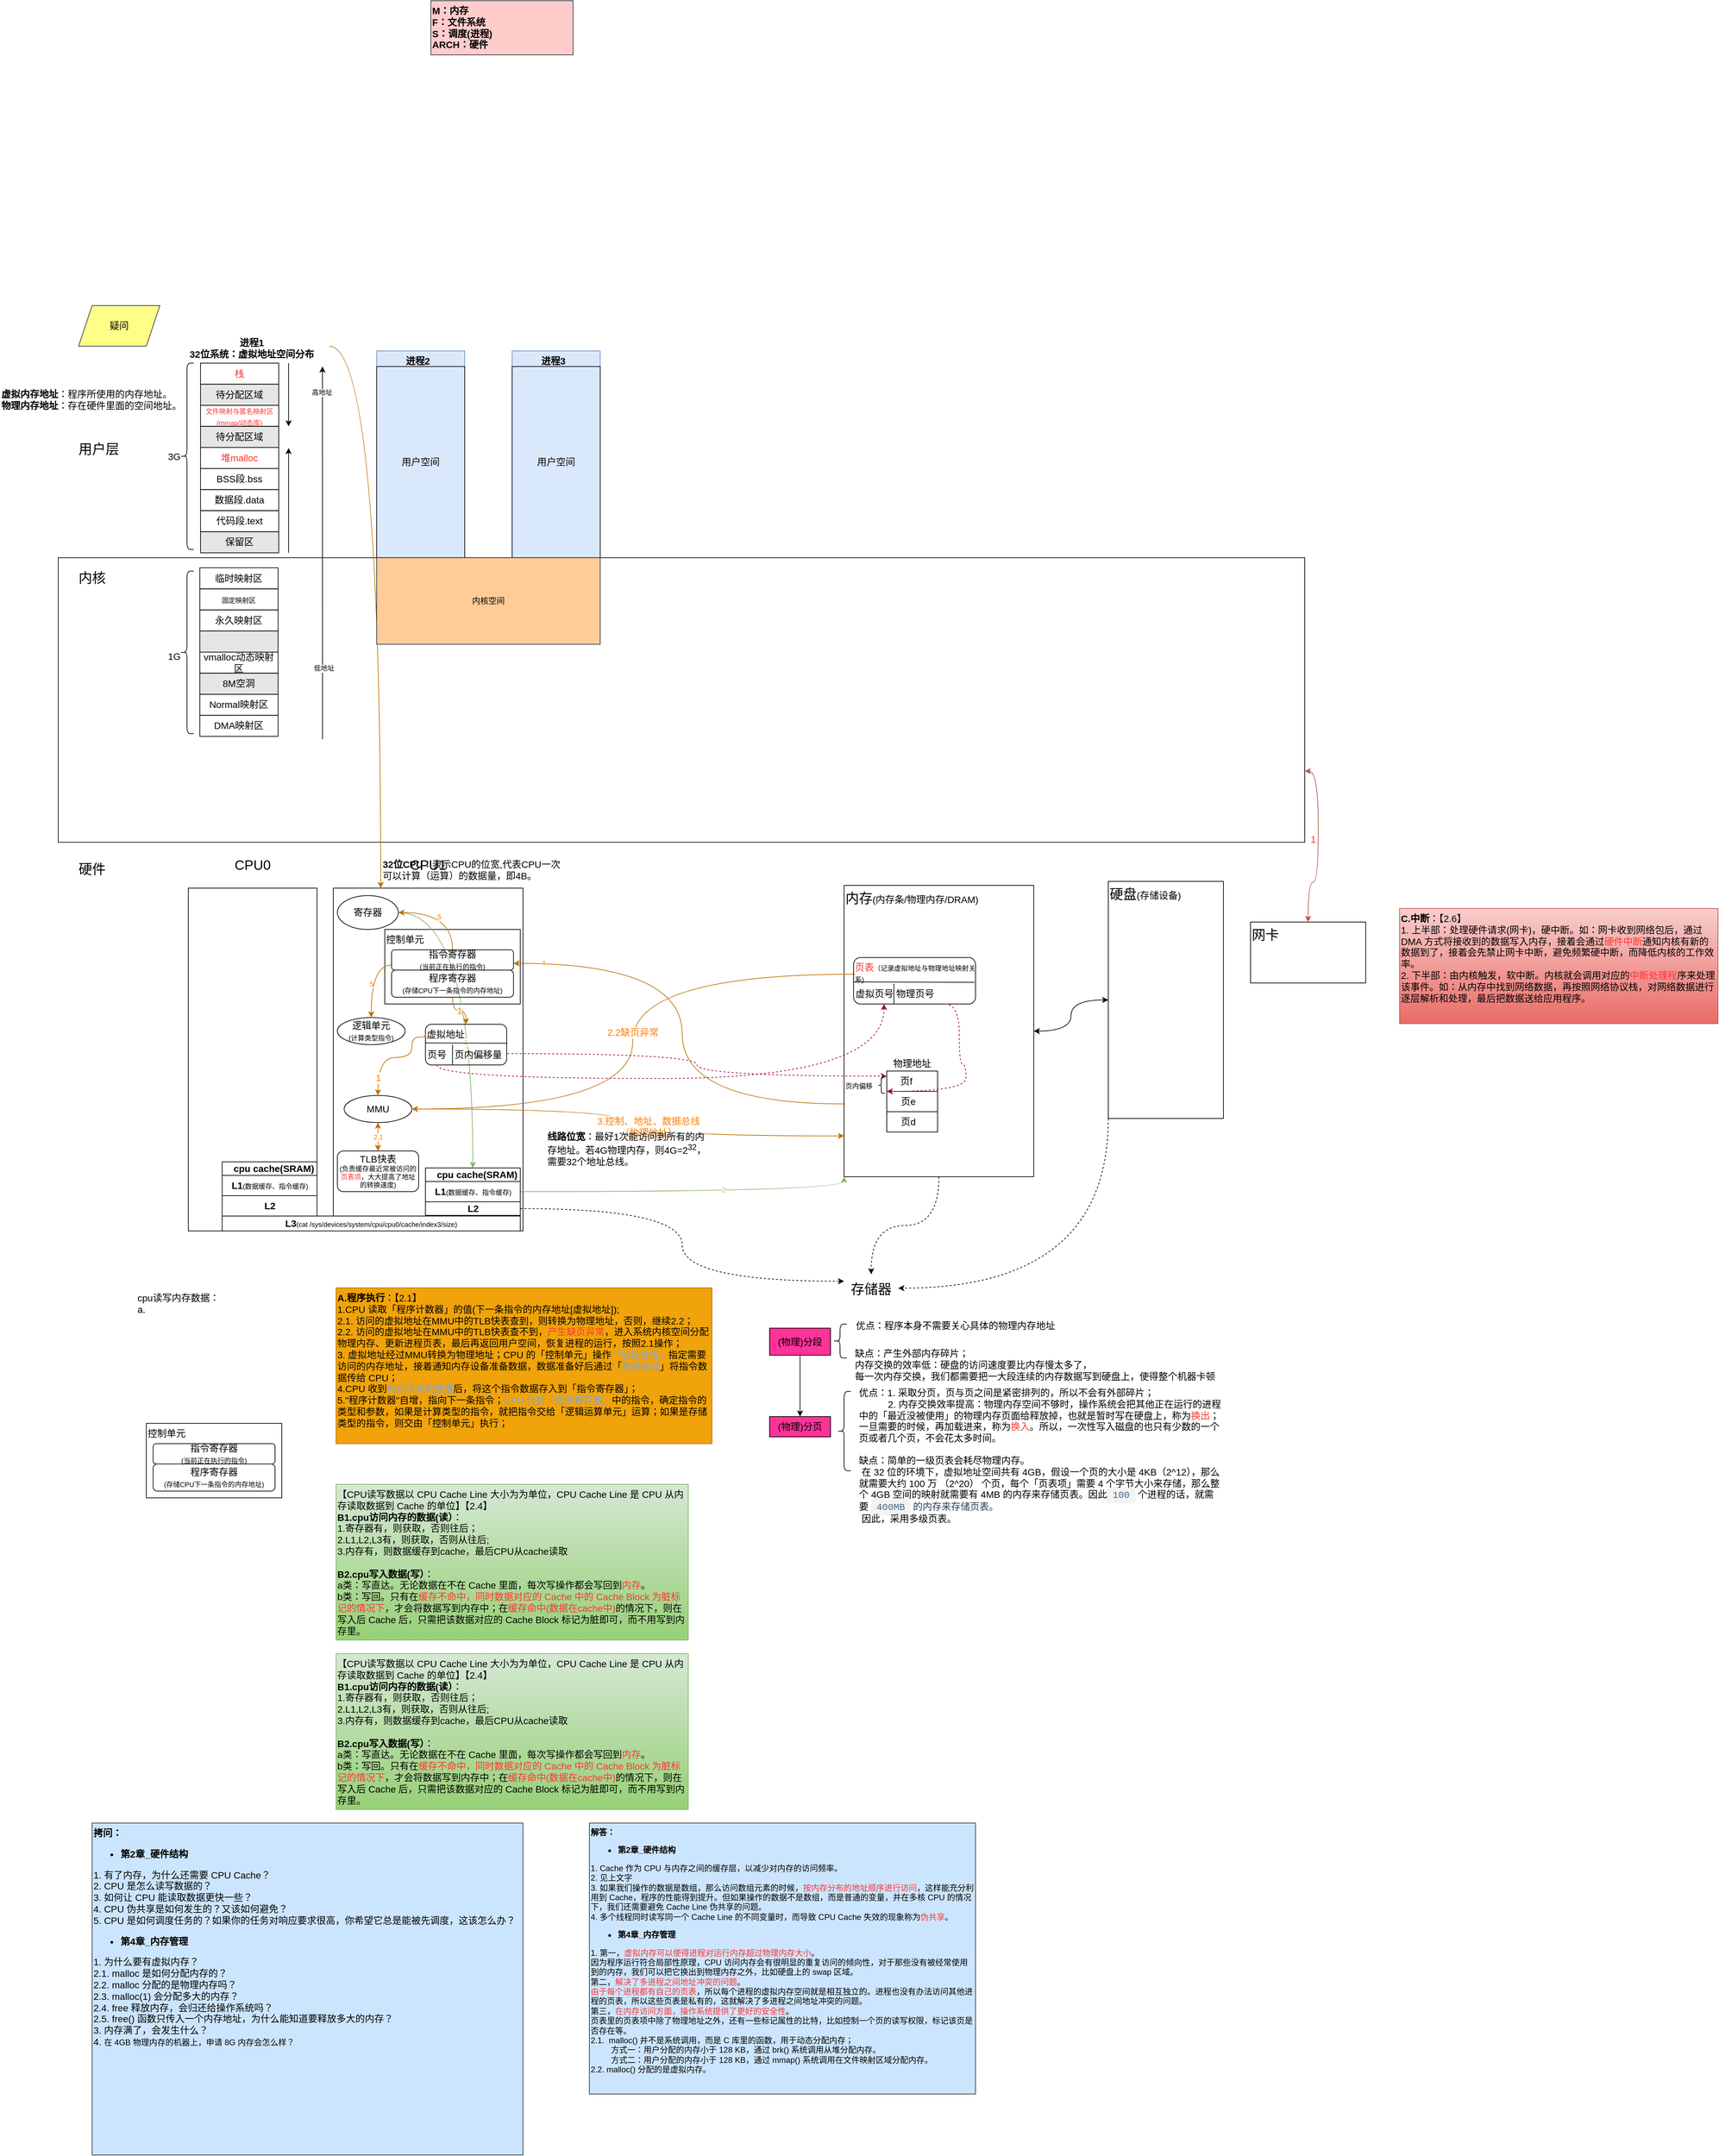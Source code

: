 <mxfile version="20.8.16" type="github" pages="2">
  <diagram name="第 1 页" id="mb5L1G1VlliarsaCnKUl">
    <mxGraphModel dx="2261" dy="1967" grid="1" gridSize="10" guides="1" tooltips="1" connect="1" arrows="1" fold="1" page="1" pageScale="1" pageWidth="827" pageHeight="1169" math="0" shadow="0">
      <root>
        <mxCell id="0" />
        <mxCell id="1" parent="0" />
        <mxCell id="umqZjqoOpSbpQqLyCYVw-2" value="" style="rounded=0;whiteSpace=wrap;html=1;" vertex="1" parent="1">
          <mxGeometry x="-10" y="522.22" width="1840" height="420" as="geometry" />
        </mxCell>
        <mxCell id="umqZjqoOpSbpQqLyCYVw-13" value="&lt;p style=&quot;&quot;&gt;&lt;span style=&quot;background-color: initial;&quot;&gt;CPU1&lt;/span&gt;&lt;/p&gt;" style="rounded=0;whiteSpace=wrap;html=1;fontSize=20;fillColor=none;align=center;horizontal=1;fontFamily=Helvetica;flipH=0;flipV=1;labelPosition=center;verticalLabelPosition=top;verticalAlign=bottom;" vertex="1" parent="1">
          <mxGeometry x="396" y="1010" width="280" height="506" as="geometry" />
        </mxCell>
        <mxCell id="umqZjqoOpSbpQqLyCYVw-123" value="控制单元" style="rounded=0;whiteSpace=wrap;html=1;fontFamily=Helvetica;fontSize=14;fontColor=#000000;fillColor=none;align=left;verticalAlign=top;" vertex="1" parent="1">
          <mxGeometry x="472" y="1071" width="200" height="110" as="geometry" />
        </mxCell>
        <mxCell id="umqZjqoOpSbpQqLyCYVw-5" value="&lt;font style=&quot;font-size: 20px;&quot;&gt;内核&lt;/font&gt;" style="rounded=0;whiteSpace=wrap;html=1;strokeColor=none;fillColor=none;" vertex="1" parent="1">
          <mxGeometry y="530" width="80" height="41" as="geometry" />
        </mxCell>
        <mxCell id="umqZjqoOpSbpQqLyCYVw-6" value="&lt;font style=&quot;font-size: 20px;&quot;&gt;硬件&lt;/font&gt;" style="rounded=0;whiteSpace=wrap;html=1;strokeColor=none;fillColor=none;" vertex="1" parent="1">
          <mxGeometry y="960" width="80" height="41" as="geometry" />
        </mxCell>
        <mxCell id="umqZjqoOpSbpQqLyCYVw-7" value="&lt;font style=&quot;font-size: 14px;&quot;&gt;cpu读写内存数据：&lt;br&gt;a.&lt;br&gt;&lt;/font&gt;" style="rounded=0;whiteSpace=wrap;html=1;strokeColor=none;fillColor=none;align=left;verticalAlign=top;" vertex="1" parent="1">
          <mxGeometry x="105.46" y="1600" width="210" height="90" as="geometry" />
        </mxCell>
        <mxCell id="umqZjqoOpSbpQqLyCYVw-8" value="&lt;p style=&quot;&quot;&gt;&lt;span style=&quot;background-color: initial;&quot;&gt;CPU0&lt;/span&gt;&lt;/p&gt;" style="rounded=0;whiteSpace=wrap;html=1;fontSize=20;fillColor=none;align=center;horizontal=1;fontFamily=Helvetica;flipH=0;flipV=1;labelPosition=center;verticalLabelPosition=top;verticalAlign=bottom;" vertex="1" parent="1">
          <mxGeometry x="182" y="1010" width="190" height="506" as="geometry" />
        </mxCell>
        <mxCell id="umqZjqoOpSbpQqLyCYVw-142" style="edgeStyle=orthogonalEdgeStyle;curved=1;rounded=0;orthogonalLoop=1;jettySize=auto;html=1;fontFamily=Helvetica;fontSize=10;fontColor=#7EA6E0;startArrow=none;startFill=0;endArrow=classic;endFill=1;fillColor=#d5e8d4;strokeColor=#82b366;gradientColor=#97d077;" edge="1" parent="1" source="umqZjqoOpSbpQqLyCYVw-14" target="umqZjqoOpSbpQqLyCYVw-23">
          <mxGeometry relative="1" as="geometry" />
        </mxCell>
        <mxCell id="umqZjqoOpSbpQqLyCYVw-144" value="1" style="edgeLabel;html=1;align=center;verticalAlign=middle;resizable=0;points=[];fontSize=10;fontFamily=Helvetica;fontColor=#97D077;" vertex="1" connectable="0" parent="umqZjqoOpSbpQqLyCYVw-142">
          <mxGeometry x="0.234" y="-11" relative="1" as="geometry">
            <mxPoint as="offset" />
          </mxGeometry>
        </mxCell>
        <mxCell id="umqZjqoOpSbpQqLyCYVw-14" value="寄存器" style="ellipse;whiteSpace=wrap;html=1;fontFamily=Helvetica;fontSize=14;fillColor=none;" vertex="1" parent="1">
          <mxGeometry x="402" y="1021" width="90" height="50" as="geometry" />
        </mxCell>
        <mxCell id="umqZjqoOpSbpQqLyCYVw-20" value="逻辑单元&lt;br&gt;&lt;font style=&quot;font-size: 10px;&quot;&gt;(计算类型指令)&lt;/font&gt;" style="ellipse;whiteSpace=wrap;html=1;fontFamily=Helvetica;fontSize=14;fillColor=none;" vertex="1" parent="1">
          <mxGeometry x="402" y="1201" width="100" height="40" as="geometry" />
        </mxCell>
        <mxCell id="umqZjqoOpSbpQqLyCYVw-39" style="edgeStyle=orthogonalEdgeStyle;curved=1;rounded=0;orthogonalLoop=1;jettySize=auto;html=1;exitX=0.5;exitY=1;exitDx=0;exitDy=0;dashed=1;fontFamily=Helvetica;fontSize=14;" edge="1" parent="1" source="umqZjqoOpSbpQqLyCYVw-21" target="umqZjqoOpSbpQqLyCYVw-33">
          <mxGeometry relative="1" as="geometry" />
        </mxCell>
        <mxCell id="umqZjqoOpSbpQqLyCYVw-129" style="edgeStyle=orthogonalEdgeStyle;curved=1;rounded=0;orthogonalLoop=1;jettySize=auto;html=1;exitX=0;exitY=0.75;exitDx=0;exitDy=0;entryX=0.95;entryY=0.455;entryDx=0;entryDy=0;entryPerimeter=0;fontFamily=Helvetica;fontSize=10;fontColor=#000000;startArrow=none;startFill=0;endArrow=classic;endFill=1;fillColor=#f0a30a;strokeColor=#BD7000;" edge="1" parent="1" source="umqZjqoOpSbpQqLyCYVw-21" target="umqZjqoOpSbpQqLyCYVw-123">
          <mxGeometry relative="1" as="geometry" />
        </mxCell>
        <mxCell id="umqZjqoOpSbpQqLyCYVw-130" value="4" style="edgeLabel;html=1;align=center;verticalAlign=middle;resizable=0;points=[];fontSize=10;fontFamily=Helvetica;fontColor=#FF8000;" vertex="1" connectable="0" parent="umqZjqoOpSbpQqLyCYVw-129">
          <mxGeometry x="0.179" y="12" relative="1" as="geometry">
            <mxPoint x="-193" y="-38" as="offset" />
          </mxGeometry>
        </mxCell>
        <mxCell id="I6BwEbaGJY3xJRhFpG0U-39" style="edgeStyle=orthogonalEdgeStyle;curved=1;rounded=0;orthogonalLoop=1;jettySize=auto;html=1;entryX=0;entryY=0.5;entryDx=0;entryDy=0;fontFamily=Helvetica;fontSize=14;fontColor=#FF8000;startArrow=classic;startFill=1;endArrow=classic;endFill=1;" edge="1" parent="1" source="umqZjqoOpSbpQqLyCYVw-21" target="umqZjqoOpSbpQqLyCYVw-22">
          <mxGeometry relative="1" as="geometry" />
        </mxCell>
        <mxCell id="umqZjqoOpSbpQqLyCYVw-21" value="&lt;font style=&quot;font-size: 20px;&quot;&gt;内存&lt;/font&gt;&lt;font style=&quot;font-size: 14px;&quot;&gt;(内存条/物理内存/DRAM)&lt;/font&gt;" style="rounded=0;whiteSpace=wrap;html=1;fontFamily=Helvetica;fontSize=14;fillColor=none;align=left;verticalAlign=top;" vertex="1" parent="1">
          <mxGeometry x="1150" y="1006" width="280" height="430" as="geometry" />
        </mxCell>
        <mxCell id="umqZjqoOpSbpQqLyCYVw-40" style="edgeStyle=orthogonalEdgeStyle;curved=1;rounded=0;orthogonalLoop=1;jettySize=auto;html=1;exitX=0;exitY=1;exitDx=0;exitDy=0;entryX=1;entryY=0.5;entryDx=0;entryDy=0;dashed=1;fontFamily=Helvetica;fontSize=14;" edge="1" parent="1" source="umqZjqoOpSbpQqLyCYVw-22" target="umqZjqoOpSbpQqLyCYVw-33">
          <mxGeometry relative="1" as="geometry" />
        </mxCell>
        <mxCell id="umqZjqoOpSbpQqLyCYVw-22" value="&lt;span style=&quot;font-size: 20px;&quot;&gt;硬盘&lt;/span&gt;&lt;font style=&quot;font-size: 14px;&quot;&gt;(存储设备)&lt;/font&gt;" style="rounded=0;whiteSpace=wrap;html=1;fontFamily=Helvetica;fontSize=14;fillColor=none;align=left;verticalAlign=top;" vertex="1" parent="1">
          <mxGeometry x="1540" y="1000" width="170" height="350" as="geometry" />
        </mxCell>
        <mxCell id="umqZjqoOpSbpQqLyCYVw-143" style="edgeStyle=orthogonalEdgeStyle;curved=1;rounded=0;orthogonalLoop=1;jettySize=auto;html=1;entryX=0;entryY=1;entryDx=0;entryDy=0;fontFamily=Helvetica;fontSize=10;fontColor=#7EA6E0;startArrow=none;startFill=0;endArrow=classic;endFill=1;fillColor=#d5e8d4;strokeColor=#82b366;gradientColor=#97d077;" edge="1" parent="1" source="umqZjqoOpSbpQqLyCYVw-23" target="umqZjqoOpSbpQqLyCYVw-21">
          <mxGeometry relative="1" as="geometry" />
        </mxCell>
        <mxCell id="umqZjqoOpSbpQqLyCYVw-145" value="2" style="edgeLabel;html=1;align=center;verticalAlign=middle;resizable=0;points=[];fontSize=10;fontFamily=Helvetica;fontColor=#97D077;" vertex="1" connectable="0" parent="umqZjqoOpSbpQqLyCYVw-143">
          <mxGeometry x="0.198" y="3" relative="1" as="geometry">
            <mxPoint as="offset" />
          </mxGeometry>
        </mxCell>
        <mxCell id="umqZjqoOpSbpQqLyCYVw-23" value="&amp;nbsp; &amp;nbsp;cpu cache(SRAM)" style="swimlane;childLayout=stackLayout;resizeParent=1;resizeParentMax=0;horizontal=1;startSize=20;horizontalStack=0;html=1;fontFamily=Helvetica;fontSize=14;fillColor=none;" vertex="1" parent="1">
          <mxGeometry x="532" y="1423" width="140" height="70" as="geometry">
            <mxRectangle x="420" y="1420" width="160" height="30" as="alternateBounds" />
          </mxGeometry>
        </mxCell>
        <mxCell id="umqZjqoOpSbpQqLyCYVw-24" value="L1&lt;span style=&quot;font-weight: normal;&quot;&gt;&lt;font style=&quot;font-size: 10px;&quot;&gt;(数据缓存、指令缓存)&lt;/font&gt;&lt;/span&gt;" style="swimlane;startSize=180;horizontal=1;html=1;fontFamily=Helvetica;fontSize=14;fillColor=none;" vertex="1" parent="umqZjqoOpSbpQqLyCYVw-23">
          <mxGeometry y="20" width="140" height="30" as="geometry" />
        </mxCell>
        <mxCell id="umqZjqoOpSbpQqLyCYVw-25" value="L2" style="swimlane;startSize=180;horizontal=1;html=1;fontFamily=Helvetica;fontSize=14;fillColor=none;" vertex="1" parent="umqZjqoOpSbpQqLyCYVw-23">
          <mxGeometry y="50" width="140" height="20" as="geometry" />
        </mxCell>
        <mxCell id="umqZjqoOpSbpQqLyCYVw-27" style="edgeStyle=orthogonalEdgeStyle;rounded=0;orthogonalLoop=1;jettySize=auto;html=1;exitX=0.5;exitY=1;exitDx=0;exitDy=0;fontFamily=Helvetica;fontSize=14;" edge="1" parent="umqZjqoOpSbpQqLyCYVw-23" source="umqZjqoOpSbpQqLyCYVw-25" target="umqZjqoOpSbpQqLyCYVw-25">
          <mxGeometry relative="1" as="geometry" />
        </mxCell>
        <mxCell id="umqZjqoOpSbpQqLyCYVw-70" style="edgeStyle=orthogonalEdgeStyle;curved=1;rounded=0;orthogonalLoop=1;jettySize=auto;html=1;exitX=0.5;exitY=1;exitDx=0;exitDy=0;entryX=0.5;entryY=0;entryDx=0;entryDy=0;dashed=1;fontFamily=Helvetica;fontSize=14;fontColor=#FF3333;strokeColor=none;endArrow=blockThin;endFill=1;" edge="1" parent="1" source="umqZjqoOpSbpQqLyCYVw-28">
          <mxGeometry relative="1" as="geometry">
            <mxPoint x="462" y="1386" as="targetPoint" />
          </mxGeometry>
        </mxCell>
        <mxCell id="I6BwEbaGJY3xJRhFpG0U-53" value="" style="edgeStyle=orthogonalEdgeStyle;curved=1;rounded=0;orthogonalLoop=1;jettySize=auto;html=1;strokeColor=#FF8000;fontFamily=Helvetica;fontSize=14;fontColor=#FF3333;startArrow=none;startFill=0;endArrow=classic;endFill=1;" edge="1" parent="1" source="umqZjqoOpSbpQqLyCYVw-28" target="I6BwEbaGJY3xJRhFpG0U-35">
          <mxGeometry relative="1" as="geometry" />
        </mxCell>
        <mxCell id="umqZjqoOpSbpQqLyCYVw-28" value="MMU" style="ellipse;whiteSpace=wrap;html=1;fontFamily=Helvetica;fontSize=14;fillColor=none;" vertex="1" parent="1">
          <mxGeometry x="412" y="1316" width="100" height="40" as="geometry" />
        </mxCell>
        <mxCell id="umqZjqoOpSbpQqLyCYVw-33" value="&lt;span style=&quot;font-size: 20px;&quot;&gt;存储器&lt;/span&gt;" style="rounded=0;whiteSpace=wrap;html=1;strokeColor=none;fillColor=none;" vertex="1" parent="1">
          <mxGeometry x="1150" y="1580" width="80" height="41" as="geometry" />
        </mxCell>
        <mxCell id="umqZjqoOpSbpQqLyCYVw-35" style="edgeStyle=orthogonalEdgeStyle;rounded=0;orthogonalLoop=1;jettySize=auto;html=1;entryX=0;entryY=0.25;entryDx=0;entryDy=0;fontFamily=Helvetica;fontSize=14;curved=1;dashed=1;" edge="1" parent="1" source="umqZjqoOpSbpQqLyCYVw-25" target="umqZjqoOpSbpQqLyCYVw-33">
          <mxGeometry relative="1" as="geometry" />
        </mxCell>
        <mxCell id="umqZjqoOpSbpQqLyCYVw-128" value="2.1" style="edgeStyle=orthogonalEdgeStyle;curved=1;rounded=0;orthogonalLoop=1;jettySize=auto;html=1;entryX=0.5;entryY=1;entryDx=0;entryDy=0;fontFamily=Helvetica;fontSize=10;fontColor=#FF8000;startArrow=classic;startFill=1;endArrow=classic;endFill=1;exitX=0.5;exitY=0;exitDx=0;exitDy=0;fillColor=#f0a30a;strokeColor=#BD7000;" edge="1" parent="1" source="I6BwEbaGJY3xJRhFpG0U-35" target="umqZjqoOpSbpQqLyCYVw-28">
          <mxGeometry relative="1" as="geometry">
            <mxPoint x="462" y="1386" as="sourcePoint" />
            <mxPoint as="offset" />
          </mxGeometry>
        </mxCell>
        <mxCell id="umqZjqoOpSbpQqLyCYVw-76" value="&lt;span style=&quot;font-size: 20px;&quot;&gt;用户层&lt;/span&gt;" style="rounded=0;whiteSpace=wrap;html=1;strokeColor=none;fillColor=none;" vertex="1" parent="1">
          <mxGeometry x="10" y="340" width="80" height="41" as="geometry" />
        </mxCell>
        <mxCell id="umqZjqoOpSbpQqLyCYVw-79" value="&lt;font style=&quot;font-size: 14px;&quot;&gt;&lt;b&gt;32位CPU&lt;/b&gt;：表示CPU的位宽,代表CPU一次可以计算（运算）的数据量，即4B。&lt;br&gt;&lt;br&gt;&lt;/font&gt;" style="rounded=0;whiteSpace=wrap;html=1;strokeColor=none;fillColor=none;align=left;verticalAlign=top;" vertex="1" parent="1">
          <mxGeometry x="467" y="960" width="270" height="50" as="geometry" />
        </mxCell>
        <mxCell id="umqZjqoOpSbpQqLyCYVw-115" value="&lt;font style=&quot;font-size: 14px;&quot;&gt;&lt;b&gt;A.程序执行&lt;/b&gt;：【2.1】&lt;br&gt;1.CPU 读取「程序计数器」的值(下一条指令的内存地址[虚拟地址]);&lt;br&gt;2.1. 访问的虚拟地址在MMU中的TLB快表查到，则转换为物理地址，否则，继续2.2；&lt;br&gt;2.2. 访问的虚拟地址在MMU中的TLB快表查不到，&lt;font color=&quot;#ff3333&quot;&gt;产生缺页异常&lt;/font&gt;，进入系统内核空间分配物理内存、更新进程页表，最后再返回用户空间，恢复进程的运行，按照2.1操作；&lt;br&gt;3. 虚拟地址经过MMU转换为物理地址；CPU 的「控制单元」操作&lt;font color=&quot;#7ea6e0&quot;&gt;「地址总线」&lt;/font&gt;指定需要访问的内存地址，接着通知内存设备准备数据，数据准备好后通过「&lt;font color=&quot;#7ea6e0&quot;&gt;数据总线&lt;/font&gt;」将指令数据传给 CPU；&lt;br&gt;4.CPU 收到&lt;font color=&quot;#7ea6e0&quot;&gt;内存传来的数据&lt;/font&gt;后，将这个指令数据存入到「指令寄存器」；&lt;br&gt;5.&quot;程序计数器&quot;自增，指向下一条指令；&lt;font color=&quot;#7ea6e0&quot;&gt;CPU 分析「指令寄存器」&lt;/font&gt;中的指令，确定指令的类型和参数，如果是计算类型的指令，就把指令交给「逻辑运算单元」运算；如果是存储类型的指令，则交由「控制单元」执行；&lt;br&gt;&lt;/font&gt;" style="rounded=0;whiteSpace=wrap;html=1;strokeColor=#BD7000;fillColor=#f0a30a;align=left;verticalAlign=top;fontColor=#000000;" vertex="1" parent="1">
          <mxGeometry x="400" y="1600" width="555" height="230" as="geometry" />
        </mxCell>
        <mxCell id="umqZjqoOpSbpQqLyCYVw-117" value="" style="group" vertex="1" connectable="0" parent="1">
          <mxGeometry x="130" y="1800" width="190" height="110" as="geometry" />
        </mxCell>
        <mxCell id="umqZjqoOpSbpQqLyCYVw-118" value="指令寄存器&lt;br&gt;&lt;font style=&quot;font-size: 10px;&quot;&gt;(当前正在执行的指令)&lt;/font&gt;" style="rounded=1;whiteSpace=wrap;html=1;fontFamily=Helvetica;fontSize=14;fontColor=#000000;fillColor=none;" vertex="1" parent="umqZjqoOpSbpQqLyCYVw-117">
          <mxGeometry y="30" width="180" height="30" as="geometry" />
        </mxCell>
        <mxCell id="umqZjqoOpSbpQqLyCYVw-119" value="程序寄存器&lt;br&gt;&lt;font style=&quot;font-size: 10px;&quot;&gt;(存储CPU下一条指令的内存地址)&lt;/font&gt;" style="rounded=1;whiteSpace=wrap;html=1;fontFamily=Helvetica;fontSize=14;fontColor=#000000;fillColor=none;" vertex="1" parent="umqZjqoOpSbpQqLyCYVw-117">
          <mxGeometry y="60" width="180" height="40" as="geometry" />
        </mxCell>
        <mxCell id="umqZjqoOpSbpQqLyCYVw-116" value="控制单元" style="rounded=0;whiteSpace=wrap;html=1;fontFamily=Helvetica;fontSize=14;fontColor=#000000;fillColor=none;align=left;verticalAlign=top;" vertex="1" parent="umqZjqoOpSbpQqLyCYVw-117">
          <mxGeometry x="-10" width="200" height="110" as="geometry" />
        </mxCell>
        <mxCell id="umqZjqoOpSbpQqLyCYVw-131" style="edgeStyle=orthogonalEdgeStyle;curved=1;rounded=0;orthogonalLoop=1;jettySize=auto;html=1;fontFamily=Helvetica;fontSize=10;fontColor=#000000;startArrow=none;startFill=0;endArrow=classic;endFill=1;exitX=0;exitY=0.75;exitDx=0;exitDy=0;fillColor=#f0a30a;strokeColor=#BD7000;" edge="1" parent="1" source="umqZjqoOpSbpQqLyCYVw-121" target="umqZjqoOpSbpQqLyCYVw-20">
          <mxGeometry relative="1" as="geometry">
            <Array as="points">
              <mxPoint x="452" y="1124" />
            </Array>
          </mxGeometry>
        </mxCell>
        <mxCell id="umqZjqoOpSbpQqLyCYVw-132" value="5" style="edgeLabel;html=1;align=center;verticalAlign=middle;resizable=0;points=[];fontSize=10;fontFamily=Helvetica;fontColor=#FF8000;" vertex="1" connectable="0" parent="umqZjqoOpSbpQqLyCYVw-131">
          <mxGeometry x="-0.004" y="7" relative="1" as="geometry">
            <mxPoint x="-7" y="4" as="offset" />
          </mxGeometry>
        </mxCell>
        <mxCell id="umqZjqoOpSbpQqLyCYVw-139" style="edgeStyle=orthogonalEdgeStyle;curved=1;rounded=0;orthogonalLoop=1;jettySize=auto;html=1;entryX=1;entryY=0.5;entryDx=0;entryDy=0;fontFamily=Helvetica;fontSize=10;fontColor=#000000;startArrow=none;startFill=0;endArrow=classic;endFill=1;fillColor=#f0a30a;strokeColor=#BD7000;" edge="1" parent="1" source="umqZjqoOpSbpQqLyCYVw-121" target="umqZjqoOpSbpQqLyCYVw-14">
          <mxGeometry relative="1" as="geometry" />
        </mxCell>
        <mxCell id="umqZjqoOpSbpQqLyCYVw-140" value="&lt;font color=&quot;#ff8000&quot;&gt;5&lt;/font&gt;" style="edgeLabel;html=1;align=center;verticalAlign=middle;resizable=0;points=[];fontSize=10;fontFamily=Helvetica;fontColor=#000000;" vertex="1" connectable="0" parent="umqZjqoOpSbpQqLyCYVw-139">
          <mxGeometry x="-0.352" y="17" relative="1" as="geometry">
            <mxPoint x="-3" y="-6" as="offset" />
          </mxGeometry>
        </mxCell>
        <mxCell id="umqZjqoOpSbpQqLyCYVw-121" value="指令寄存器&lt;br&gt;&lt;font style=&quot;font-size: 10px;&quot;&gt;(当前正在执行的指令)&lt;/font&gt;" style="rounded=1;whiteSpace=wrap;html=1;fontFamily=Helvetica;fontSize=14;fontColor=#000000;fillColor=none;" vertex="1" parent="1">
          <mxGeometry x="482" y="1101" width="180" height="30" as="geometry" />
        </mxCell>
        <mxCell id="I6BwEbaGJY3xJRhFpG0U-74" value="1" style="edgeStyle=orthogonalEdgeStyle;curved=1;rounded=0;orthogonalLoop=1;jettySize=auto;html=1;strokeColor=#BD7000;fontFamily=Helvetica;fontSize=14;fontColor=#FF8000;startArrow=none;startFill=0;endArrow=classic;endFill=1;fillColor=#f0a30a;" edge="1" parent="1" source="umqZjqoOpSbpQqLyCYVw-122" target="I6BwEbaGJY3xJRhFpG0U-66">
          <mxGeometry relative="1" as="geometry" />
        </mxCell>
        <mxCell id="umqZjqoOpSbpQqLyCYVw-122" value="程序寄存器&lt;br&gt;&lt;font style=&quot;font-size: 10px;&quot;&gt;(存储CPU下一条指令的内存地址)&lt;/font&gt;" style="rounded=1;whiteSpace=wrap;html=1;fontFamily=Helvetica;fontSize=14;fontColor=#000000;fillColor=none;" vertex="1" parent="1">
          <mxGeometry x="482" y="1131" width="180" height="40" as="geometry" />
        </mxCell>
        <mxCell id="umqZjqoOpSbpQqLyCYVw-133" value="&amp;nbsp; &amp;nbsp;cpu cache(SRAM)" style="swimlane;childLayout=stackLayout;resizeParent=1;resizeParentMax=0;horizontal=1;startSize=20;horizontalStack=0;html=1;fontFamily=Helvetica;fontSize=14;fillColor=none;" vertex="1" parent="1">
          <mxGeometry x="232" y="1414" width="140" height="80" as="geometry">
            <mxRectangle x="420" y="1420" width="160" height="30" as="alternateBounds" />
          </mxGeometry>
        </mxCell>
        <mxCell id="umqZjqoOpSbpQqLyCYVw-134" value="L1&lt;span style=&quot;font-weight: normal;&quot;&gt;&lt;font style=&quot;font-size: 10px;&quot;&gt;(数据缓存、指令缓存)&lt;/font&gt;&lt;/span&gt;" style="swimlane;startSize=180;horizontal=1;html=1;fontFamily=Helvetica;fontSize=14;fillColor=none;" vertex="1" parent="umqZjqoOpSbpQqLyCYVw-133">
          <mxGeometry y="20" width="140" height="30" as="geometry" />
        </mxCell>
        <mxCell id="umqZjqoOpSbpQqLyCYVw-135" value="L2" style="swimlane;startSize=180;horizontal=1;html=1;fontFamily=Helvetica;fontSize=14;fillColor=none;" vertex="1" parent="umqZjqoOpSbpQqLyCYVw-133">
          <mxGeometry y="50" width="140" height="30" as="geometry" />
        </mxCell>
        <mxCell id="umqZjqoOpSbpQqLyCYVw-136" style="edgeStyle=orthogonalEdgeStyle;rounded=0;orthogonalLoop=1;jettySize=auto;html=1;exitX=0.5;exitY=1;exitDx=0;exitDy=0;fontFamily=Helvetica;fontSize=14;" edge="1" parent="umqZjqoOpSbpQqLyCYVw-133" source="umqZjqoOpSbpQqLyCYVw-135" target="umqZjqoOpSbpQqLyCYVw-135">
          <mxGeometry relative="1" as="geometry" />
        </mxCell>
        <mxCell id="umqZjqoOpSbpQqLyCYVw-137" value="&lt;b&gt;&lt;font style=&quot;font-size: 14px;&quot;&gt;L3&lt;/font&gt;&lt;/b&gt;(cat /sys/devices/system/cpu/cpu0/cache/index3/size)" style="rounded=0;whiteSpace=wrap;html=1;fontFamily=Helvetica;fontSize=10;" vertex="1" parent="1">
          <mxGeometry x="232" y="1494" width="440" height="22" as="geometry" />
        </mxCell>
        <mxCell id="umqZjqoOpSbpQqLyCYVw-63" value="3.控制、地址、数据总线&lt;br&gt;&lt;font&gt;（物理地址）&lt;/font&gt;" style="edgeStyle=orthogonalEdgeStyle;curved=1;rounded=0;orthogonalLoop=1;jettySize=auto;html=1;entryX=0;entryY=0.86;entryDx=0;entryDy=0;entryPerimeter=0;fontFamily=Helvetica;fontSize=14;fontColor=#FF8000;exitX=1;exitY=0.5;exitDx=0;exitDy=0;startArrow=none;startFill=0;fillColor=#f0a30a;strokeColor=#BD7000;" edge="1" parent="1" source="umqZjqoOpSbpQqLyCYVw-28" target="umqZjqoOpSbpQqLyCYVw-21">
          <mxGeometry x="0.017" y="30" relative="1" as="geometry">
            <mxPoint as="offset" />
          </mxGeometry>
        </mxCell>
        <mxCell id="umqZjqoOpSbpQqLyCYVw-80" value="&lt;font style=&quot;font-size: 14px;&quot;&gt;&lt;b&gt;线路位宽&lt;/b&gt;：最好1次能访问到所有的内存地址。若4G物理内存，则4G=2&lt;sup&gt;32&lt;/sup&gt;，需要32个地址总线。&lt;br&gt;&lt;/font&gt;" style="rounded=0;whiteSpace=wrap;html=1;strokeColor=none;fillColor=none;align=left;verticalAlign=top;" vertex="1" parent="1">
          <mxGeometry x="710" y="1362" width="240" height="60" as="geometry" />
        </mxCell>
        <mxCell id="umqZjqoOpSbpQqLyCYVw-141" value="&lt;font style=&quot;font-size: 14px;&quot;&gt;【CPU读写数据以 CPU Cache Line 大小为为单位，CPU Cache Line 是 CPU 从内存读取数据到 Cache 的单位】【2.4】&lt;b&gt;&lt;br&gt;B1.cpu访问内存的数据(读）&lt;/b&gt;：&lt;br&gt;1.寄存器有，则获取，否则往后；&lt;br&gt;2.L1,L2,L3有，则获取，否则从往后;&lt;br&gt;3.内存有，则数据缓存到cache，最后CPU从cache读取&lt;br&gt;&lt;br&gt;&lt;b style=&quot;border-color: var(--border-color);&quot;&gt;B2.cpu写入数据(写）&lt;/b&gt;：&lt;br style=&quot;border-color: var(--border-color);&quot;&gt;a类：写直达。无论数据在不在 Cache 里面，每次写操作都会写回到&lt;font style=&quot;border-color: var(--border-color);&quot; color=&quot;#ff3333&quot;&gt;内存&lt;/font&gt;。&lt;br style=&quot;border-color: var(--border-color);&quot;&gt;b类：写回。只有在&lt;font style=&quot;border-color: var(--border-color);&quot; color=&quot;#ff3333&quot;&gt;缓存不命中，同时数据对应的 Cache 中的 Cache Block 为脏标记的情况下&lt;/font&gt;，才会将数据写到内存中；在&lt;font style=&quot;border-color: var(--border-color);&quot; color=&quot;#ff3333&quot;&gt;缓存命中(数据在cache中)&lt;/font&gt;的情况下，则在写入后 Cache 后，只需把该数据对应的 Cache Block 标记为脏即可，而不用写到内存里。&lt;br style=&quot;border-color: var(--border-color);&quot;&gt;&lt;/font&gt;" style="rounded=0;whiteSpace=wrap;html=1;strokeColor=#82b366;fillColor=#d5e8d4;align=left;verticalAlign=top;gradientColor=#97d077;" vertex="1" parent="1">
          <mxGeometry x="400" y="1890" width="520" height="230" as="geometry" />
        </mxCell>
        <mxCell id="umqZjqoOpSbpQqLyCYVw-147" value="&lt;font style=&quot;font-size: 14px;&quot;&gt;&lt;b&gt;拷问：&lt;br&gt;&lt;ul&gt;&lt;li&gt;&lt;font style=&quot;&quot;&gt;&lt;b&gt;第2章_硬件结构&lt;/b&gt;&lt;/font&gt;&lt;/li&gt;&lt;/ul&gt;&lt;/b&gt;&lt;div style=&quot;&quot;&gt;&lt;span style=&quot;font-size: 14px;&quot;&gt;1. 有了内存，为什么还需要 CPU Cache？&lt;/span&gt;&lt;/div&gt;&lt;div style=&quot;&quot;&gt;&lt;span style=&quot;font-size: 14px;&quot;&gt;2. CPU 是怎么读写数据的？&lt;/span&gt;&lt;/div&gt;&lt;div style=&quot;&quot;&gt;&lt;span style=&quot;font-size: 14px;&quot;&gt;3. 如何让 CPU 能读取数据更快一些？&lt;/span&gt;&lt;/div&gt;&lt;div style=&quot;&quot;&gt;&lt;span style=&quot;font-size: 14px;&quot;&gt;4. CPU 伪共享是如何发生的？又该如何避免？&lt;/span&gt;&lt;/div&gt;&lt;div style=&quot;&quot;&gt;&lt;span style=&quot;font-size: 14px;&quot;&gt;5. CPU 是如何调度任务的？如果你的任务对响应要求很高，你希望它总是能被先调度，这该怎么办？&lt;/span&gt;&lt;/div&gt;&lt;div style=&quot;&quot;&gt;&lt;ul&gt;&lt;li&gt;&lt;span style=&quot;font-size: 14px;&quot;&gt;&lt;b&gt;第4章_内存管理&lt;/b&gt;&lt;/span&gt;&lt;/li&gt;&lt;/ul&gt;&lt;/div&gt;&lt;div style=&quot;&quot;&gt;&lt;span style=&quot;font-size: 14px;&quot;&gt;1. 为什么要有虚拟内存？&lt;/span&gt;&lt;/div&gt;&lt;div style=&quot;&quot;&gt;&lt;div&gt;2.1. malloc 是如何分配内存的？&lt;/div&gt;&lt;div&gt;2.2. malloc 分配的是物理内存吗？&lt;/div&gt;&lt;div&gt;2.3. malloc(1) 会分配多大的内存？&lt;/div&gt;&lt;div&gt;2.4. free 释放内存，会归还给操作系统吗？&lt;/div&gt;&lt;div&gt;2.5. free() 函数只传入一个内存地址，为什么能知道要释放多大的内存？&lt;/div&gt;&lt;/div&gt;&lt;div style=&quot;&quot;&gt;&lt;span style=&quot;font-size: 14px;&quot;&gt;3. 内存满了，会发生什么？&lt;/span&gt;&lt;/div&gt;&lt;/font&gt;&lt;span style=&quot;font-size: 14px;&quot;&gt;4.&amp;nbsp;&lt;/span&gt;在 4GB 物理内存的机器上，申请 8G 内存会怎么样？" style="rounded=0;whiteSpace=wrap;html=1;strokeColor=#36393d;fillColor=#cce5ff;align=left;verticalAlign=top;" vertex="1" parent="1">
          <mxGeometry x="40" y="2390" width="636" height="490" as="geometry" />
        </mxCell>
        <mxCell id="umqZjqoOpSbpQqLyCYVw-149" value="&lt;font style=&quot;&quot;&gt;&lt;b&gt;解答：&lt;br&gt;&lt;ul&gt;&lt;li&gt;&lt;font style=&quot;&quot;&gt;&lt;b&gt;第2章_硬件结构&lt;/b&gt;&lt;/font&gt;&amp;nbsp;&lt;/li&gt;&lt;/ul&gt;&lt;/b&gt;&lt;/font&gt;1. Cache 作为 CPU 与内存之间的缓存层，以减少对内存的访问频率。&lt;br&gt;2. 见上文字&lt;br&gt;3.&amp;nbsp;如果我们操作的数据是数组，那么访问数组元素的时候，&lt;font color=&quot;#ff3333&quot;&gt;按内存分布的地址顺序进行访问&lt;/font&gt;，这样能充分利用到 Cache，程序的性能得到提升。但如果操作的数据不是数组，而是普通的变量，并在多核 CPU 的情况下，我们还需要避免 Cache Line 伪共享的问题。&lt;br&gt;4.&amp;nbsp;多个线程同时读写同一个 Cache Line 的不同变量时，而导致 CPU Cache 失效的现象称为&lt;font color=&quot;#ff3333&quot;&gt;伪共享&lt;/font&gt;。&lt;br&gt;&lt;ul style=&quot;border-color: var(--border-color);&quot;&gt;&lt;li style=&quot;border-color: var(--border-color);&quot;&gt;&lt;b style=&quot;border-color: var(--border-color);&quot;&gt;第4章_内存管理&lt;/b&gt;&lt;/li&gt;&lt;/ul&gt;&lt;p&gt;&lt;/p&gt;&lt;div&gt;1.&amp;nbsp;第一，&lt;font color=&quot;#ff3333&quot;&gt;虚拟内存可以使得进程对运行内存超过物理内存大小&lt;/font&gt;。&lt;/div&gt;&lt;span style=&quot;background-color: initial;&quot;&gt;因为程序运行符合局部性原理，CPU 访问内存会有很明显的重复访问的倾向性，对于那些没有被经常使用到的内存，我们可以把它换出到物理内存之外，比如硬盘上的 swap 区域。&lt;/span&gt;&lt;br&gt;&lt;span style=&quot;background-color: initial;&quot;&gt;第二，&lt;/span&gt;&lt;font style=&quot;background-color: initial;&quot; color=&quot;#ff3333&quot;&gt;解决了多进程之间地址冲突的问题&lt;/font&gt;&lt;span style=&quot;background-color: initial;&quot;&gt;。&lt;/span&gt;&lt;br&gt;&lt;span style=&quot;background-color: initial;&quot;&gt;&lt;font color=&quot;#ff3333&quot;&gt;由于每个进程都有自己的页表&lt;/font&gt;，所以每个进程的虚拟内存空间就是相互独立的。进程也没有办法访问其他进程的页表，所以这些页表是私有的，这就解决了多进程之间地址冲突的问题。&lt;/span&gt;&lt;br&gt;&lt;span style=&quot;background-color: initial;&quot;&gt;第三，&lt;/span&gt;&lt;font style=&quot;background-color: initial;&quot; color=&quot;#ff3333&quot;&gt;在内存访问方面，操作系统提供了更好的安全性&lt;/font&gt;&lt;span style=&quot;background-color: initial;&quot;&gt;。&lt;/span&gt;&lt;br&gt;&lt;div&gt;页表里的页表项中除了物理地址之外，还有一些标记属性的比特，比如控制一个页的读写权限，标记该页是否存在等。&lt;/div&gt;&lt;div&gt;2.1.&amp;nbsp;&amp;nbsp;malloc() 并不是系统调用，而是 C 库里的函数，用于动态分配内存；&amp;nbsp; &amp;nbsp;&amp;nbsp;&lt;/div&gt;&lt;div&gt;&lt;span style=&quot;background-color: initial;&quot;&gt;&amp;nbsp; &amp;nbsp; &amp;nbsp; &amp;nbsp; &amp;nbsp;方式一：&lt;/span&gt;&lt;span style=&quot;background-color: initial;&quot;&gt;用户分配的内存小于 128 KB，&lt;/span&gt;&lt;span style=&quot;background-color: initial;&quot;&gt;通过 brk() 系统调用从堆分配内存。&lt;/span&gt;&lt;/div&gt;&lt;span style=&quot;&quot;&gt;	&lt;/span&gt;&amp;nbsp; &amp;nbsp; &amp;nbsp; &amp;nbsp; &amp;nbsp;方式二：用户分配的内存小于 128 KB，通过 mmap() 系统调用在文件映射区域分配内存&lt;span style=&quot;background-color: initial;&quot;&gt;。&lt;/span&gt;&lt;br&gt;&lt;div&gt;&lt;/div&gt;&lt;div&gt;2.2. malloc() 分配的是虚拟内存。&lt;/div&gt;&lt;p&gt;&lt;/p&gt;" style="rounded=0;whiteSpace=wrap;html=1;strokeColor=#36393d;fillColor=#cce5ff;align=left;verticalAlign=top;" vertex="1" parent="1">
          <mxGeometry x="774" y="2390" width="570" height="400" as="geometry" />
        </mxCell>
        <mxCell id="umqZjqoOpSbpQqLyCYVw-150" value="&lt;font style=&quot;font-size: 14px;&quot;&gt;【CPU读写数据以 CPU Cache Line 大小为为单位，CPU Cache Line 是 CPU 从内存读取数据到 Cache 的单位】【2.4】&lt;b&gt;&lt;br&gt;B1.cpu访问内存的数据(读）&lt;/b&gt;：&lt;br&gt;1.寄存器有，则获取，否则往后；&lt;br&gt;2.L1,L2,L3有，则获取，否则从往后;&lt;br&gt;3.内存有，则数据缓存到cache，最后CPU从cache读取&lt;br&gt;&lt;br&gt;&lt;b style=&quot;border-color: var(--border-color);&quot;&gt;B2.cpu写入数据(写）&lt;/b&gt;：&lt;br style=&quot;border-color: var(--border-color);&quot;&gt;a类：写直达。无论数据在不在 Cache 里面，每次写操作都会写回到&lt;font style=&quot;border-color: var(--border-color);&quot; color=&quot;#ff3333&quot;&gt;内存&lt;/font&gt;。&lt;br style=&quot;border-color: var(--border-color);&quot;&gt;b类：写回。只有在&lt;font style=&quot;border-color: var(--border-color);&quot; color=&quot;#ff3333&quot;&gt;缓存不命中，同时数据对应的 Cache 中的 Cache Block 为脏标记的情况下&lt;/font&gt;，才会将数据写到内存中；在&lt;font style=&quot;border-color: var(--border-color);&quot; color=&quot;#ff3333&quot;&gt;缓存命中(数据在cache中)&lt;/font&gt;的情况下，则在写入后 Cache 后，只需把该数据对应的 Cache Block 标记为脏即可，而不用写到内存里。&lt;br style=&quot;border-color: var(--border-color);&quot;&gt;&lt;/font&gt;" style="rounded=0;whiteSpace=wrap;html=1;strokeColor=#82b366;fillColor=#d5e8d4;align=left;verticalAlign=top;gradientColor=#97d077;" vertex="1" parent="1">
          <mxGeometry x="400" y="2140" width="520" height="230" as="geometry" />
        </mxCell>
        <mxCell id="umqZjqoOpSbpQqLyCYVw-153" style="rounded=0;orthogonalLoop=1;jettySize=auto;html=1;entryX=1;entryY=0.75;entryDx=0;entryDy=0;fontFamily=Helvetica;fontSize=14;fontColor=#FF3333;startArrow=classic;startFill=1;endArrow=classic;endFill=1;edgeStyle=orthogonalEdgeStyle;curved=1;fillColor=#f8cecc;gradientColor=#ea6b66;strokeColor=#b85450;" edge="1" parent="1" source="umqZjqoOpSbpQqLyCYVw-151" target="umqZjqoOpSbpQqLyCYVw-2">
          <mxGeometry relative="1" as="geometry" />
        </mxCell>
        <mxCell id="umqZjqoOpSbpQqLyCYVw-154" value="1" style="edgeLabel;html=1;align=center;verticalAlign=middle;resizable=0;points=[];fontSize=14;fontFamily=Helvetica;fontColor=#FF3333;" vertex="1" connectable="0" parent="umqZjqoOpSbpQqLyCYVw-153">
          <mxGeometry x="0.061" y="8" relative="1" as="geometry">
            <mxPoint as="offset" />
          </mxGeometry>
        </mxCell>
        <mxCell id="umqZjqoOpSbpQqLyCYVw-151" value="&lt;font style=&quot;font-size: 20px;&quot;&gt;网卡&lt;/font&gt;" style="rounded=0;whiteSpace=wrap;html=1;fontFamily=Helvetica;fontSize=14;fillColor=none;align=left;verticalAlign=top;" vertex="1" parent="1">
          <mxGeometry x="1750" y="1060" width="170" height="90" as="geometry" />
        </mxCell>
        <mxCell id="umqZjqoOpSbpQqLyCYVw-155" value="&lt;font style=&quot;font-size: 14px;&quot;&gt;&lt;b&gt;C.中断&lt;/b&gt;：【2.6】&lt;br&gt;1. 上半部：处理硬件请求(网卡)，硬中断。如：网卡收到网络包后，通过 DMA 方式将接收到的数据写入内存，接着会通过&lt;font color=&quot;#ff3333&quot;&gt;硬件中断&lt;/font&gt;通知内核有新的数据到了，接着会先禁止网卡中断，避免频繁硬中断，而降低内核的工作效率。&lt;br&gt;2. 下半部：由内核触发，软中断。内核就会调用对应的&lt;font color=&quot;#ff3333&quot;&gt;中断处理程&lt;/font&gt;序来处理该事件。如：从内存中找到网络数据，再按照网络协议栈，对网络数据进行逐层解析和处理，最后把数据送给应用程序。&lt;br&gt;&lt;/font&gt;" style="rounded=0;whiteSpace=wrap;html=1;strokeColor=#b85450;fillColor=#f8cecc;align=left;verticalAlign=top;gradientColor=#ea6b66;" vertex="1" parent="1">
          <mxGeometry x="1970" y="1040" width="470" height="170" as="geometry" />
        </mxCell>
        <mxCell id="I6BwEbaGJY3xJRhFpG0U-2" value="&lt;font style=&quot;font-size: 14px;&quot;&gt;M：内存&lt;br&gt;F：文件系统&lt;br&gt;S：调度(进程)&lt;br&gt;ARCH：硬件&lt;br&gt;&lt;/font&gt;" style="rounded=0;whiteSpace=wrap;html=1;strokeColor=#36393d;fillColor=#ffcccc;align=left;verticalAlign=top;fontStyle=1" vertex="1" parent="1">
          <mxGeometry x="540" y="-300" width="210" height="80" as="geometry" />
        </mxCell>
        <mxCell id="I6BwEbaGJY3xJRhFpG0U-14" value="疑问" style="shape=parallelogram;perimeter=parallelogramPerimeter;whiteSpace=wrap;html=1;fixedSize=1;strokeColor=#36393d;fontFamily=Helvetica;fontSize=14;fillColor=#ffff88;" vertex="1" parent="1">
          <mxGeometry x="20" y="150" width="120" height="60" as="geometry" />
        </mxCell>
        <mxCell id="I6BwEbaGJY3xJRhFpG0U-19" value="&lt;font color=&quot;#000000&quot;&gt;DMA映射区&lt;/font&gt;" style="rounded=0;whiteSpace=wrap;html=1;strokeColor=#000000;fontFamily=Helvetica;fontSize=14;fontColor=#FF3333;fillColor=none;" vertex="1" parent="1">
          <mxGeometry x="199" y="754.889" width="115.464" height="31.111" as="geometry" />
        </mxCell>
        <mxCell id="I6BwEbaGJY3xJRhFpG0U-20" value="&lt;font color=&quot;#000000&quot;&gt;Normal映射区&lt;/font&gt;" style="rounded=0;whiteSpace=wrap;html=1;strokeColor=#000000;fontFamily=Helvetica;fontSize=14;fontColor=#FF3333;fillColor=none;" vertex="1" parent="1">
          <mxGeometry x="199" y="723.778" width="115.464" height="31.111" as="geometry" />
        </mxCell>
        <mxCell id="I6BwEbaGJY3xJRhFpG0U-21" value="&lt;font color=&quot;#000000&quot;&gt;8M空洞&lt;/font&gt;" style="rounded=0;whiteSpace=wrap;html=1;strokeColor=#000000;fontFamily=Helvetica;fontSize=14;fontColor=#FF3333;fillColor=#E6E6E6;" vertex="1" parent="1">
          <mxGeometry x="199" y="692.667" width="115.464" height="31.111" as="geometry" />
        </mxCell>
        <mxCell id="I6BwEbaGJY3xJRhFpG0U-22" value="&lt;font color=&quot;#000000&quot;&gt;vmalloc动态映射区&lt;/font&gt;" style="rounded=0;whiteSpace=wrap;html=1;strokeColor=#000000;fontFamily=Helvetica;fontSize=14;fontColor=#FF3333;fillColor=none;" vertex="1" parent="1">
          <mxGeometry x="199" y="661.556" width="115.464" height="31.111" as="geometry" />
        </mxCell>
        <mxCell id="I6BwEbaGJY3xJRhFpG0U-23" value="" style="rounded=0;whiteSpace=wrap;html=1;strokeColor=#000000;fontFamily=Helvetica;fontSize=14;fontColor=#FF3333;fillColor=#E6E6E6;" vertex="1" parent="1">
          <mxGeometry x="199" y="630.444" width="115.464" height="31.111" as="geometry" />
        </mxCell>
        <mxCell id="I6BwEbaGJY3xJRhFpG0U-24" value="&lt;font color=&quot;#000000&quot;&gt;永久映射区&lt;/font&gt;" style="rounded=0;whiteSpace=wrap;html=1;strokeColor=#000000;fontFamily=Helvetica;fontSize=14;fontColor=#FF3333;fillColor=none;" vertex="1" parent="1">
          <mxGeometry x="199" y="599.333" width="115.464" height="31.111" as="geometry" />
        </mxCell>
        <mxCell id="I6BwEbaGJY3xJRhFpG0U-25" value="&lt;font color=&quot;#000000&quot; style=&quot;font-size: 10px;&quot;&gt;固定映射区&lt;/font&gt;" style="rounded=0;whiteSpace=wrap;html=1;strokeColor=#000000;fontFamily=Helvetica;fontSize=14;fontColor=#FF3333;fillColor=none;" vertex="1" parent="1">
          <mxGeometry x="199" y="568.222" width="115.464" height="31.111" as="geometry" />
        </mxCell>
        <mxCell id="I6BwEbaGJY3xJRhFpG0U-26" value="&lt;font color=&quot;#000000&quot;&gt;临时映射区&lt;/font&gt;" style="rounded=0;whiteSpace=wrap;html=1;strokeColor=#000000;fontFamily=Helvetica;fontSize=14;fontColor=#FF3333;fillColor=none;" vertex="1" parent="1">
          <mxGeometry x="199" y="537.111" width="115.464" height="31.111" as="geometry" />
        </mxCell>
        <mxCell id="I6BwEbaGJY3xJRhFpG0U-30" value="&lt;div style=&quot;text-align: center;&quot;&gt;&lt;b style=&quot;font-size: 14px; background-color: initial;&quot;&gt;进程1&lt;/b&gt;&lt;/div&gt;&lt;font style=&quot;font-size: 14px;&quot;&gt;&lt;b&gt;32位系统：虚拟地址空间分布&lt;/b&gt;&lt;br&gt;&lt;/font&gt;" style="rounded=0;whiteSpace=wrap;html=1;strokeColor=none;fillColor=none;align=left;verticalAlign=top;" vertex="1" parent="1">
          <mxGeometry x="182" y="190" width="208" height="40" as="geometry" />
        </mxCell>
        <mxCell id="I6BwEbaGJY3xJRhFpG0U-41" style="edgeStyle=orthogonalEdgeStyle;curved=1;rounded=0;orthogonalLoop=1;jettySize=auto;html=1;entryX=0.25;entryY=0;entryDx=0;entryDy=0;fontFamily=Helvetica;fontSize=14;fontColor=#FF8000;startArrow=none;startFill=0;endArrow=classic;endFill=1;exitX=1;exitY=0.5;exitDx=0;exitDy=0;fillColor=#f0a30a;strokeColor=#BD7000;" edge="1" parent="1" source="I6BwEbaGJY3xJRhFpG0U-30" target="umqZjqoOpSbpQqLyCYVw-13">
          <mxGeometry relative="1" as="geometry" />
        </mxCell>
        <mxCell id="I6BwEbaGJY3xJRhFpG0U-4" value="&lt;font color=&quot;#000000&quot;&gt;保留区&lt;/font&gt;" style="rounded=0;whiteSpace=wrap;html=1;strokeColor=#000000;fontFamily=Helvetica;fontSize=14;fontColor=#FF3333;fillColor=#E6E6E6;" vertex="1" parent="1">
          <mxGeometry x="200" y="483.889" width="115.464" height="31.111" as="geometry" />
        </mxCell>
        <mxCell id="I6BwEbaGJY3xJRhFpG0U-5" value="&lt;font color=&quot;#000000&quot;&gt;代码段.text&lt;/font&gt;" style="rounded=0;whiteSpace=wrap;html=1;strokeColor=#000000;fontFamily=Helvetica;fontSize=14;fontColor=#FF3333;fillColor=none;" vertex="1" parent="1">
          <mxGeometry x="200" y="452.778" width="115.464" height="31.111" as="geometry" />
        </mxCell>
        <mxCell id="I6BwEbaGJY3xJRhFpG0U-6" value="&lt;font color=&quot;#000000&quot;&gt;数据段.data&lt;/font&gt;" style="rounded=0;whiteSpace=wrap;html=1;strokeColor=#000000;fontFamily=Helvetica;fontSize=14;fontColor=#FF3333;fillColor=none;" vertex="1" parent="1">
          <mxGeometry x="200" y="421.667" width="115.464" height="31.111" as="geometry" />
        </mxCell>
        <mxCell id="I6BwEbaGJY3xJRhFpG0U-8" value="&lt;font color=&quot;#000000&quot;&gt;BSS段.bss&lt;/font&gt;" style="rounded=0;whiteSpace=wrap;html=1;strokeColor=#000000;fontFamily=Helvetica;fontSize=14;fontColor=#FF3333;fillColor=none;" vertex="1" parent="1">
          <mxGeometry x="200" y="390.556" width="115.464" height="31.111" as="geometry" />
        </mxCell>
        <mxCell id="I6BwEbaGJY3xJRhFpG0U-9" value="堆malloc" style="rounded=0;whiteSpace=wrap;html=1;strokeColor=#000000;fontFamily=Helvetica;fontSize=14;fontColor=#FF3333;fillColor=none;" vertex="1" parent="1">
          <mxGeometry x="200" y="359.444" width="115.464" height="31.111" as="geometry" />
        </mxCell>
        <mxCell id="I6BwEbaGJY3xJRhFpG0U-10" value="&lt;font color=&quot;#000000&quot;&gt;待分配区域&lt;/font&gt;" style="rounded=0;whiteSpace=wrap;html=1;strokeColor=#000000;fontFamily=Helvetica;fontSize=14;fontColor=#FF3333;fillColor=#E6E6E6;" vertex="1" parent="1">
          <mxGeometry x="200" y="328.333" width="115.464" height="31.111" as="geometry" />
        </mxCell>
        <mxCell id="I6BwEbaGJY3xJRhFpG0U-11" value="&lt;font style=&quot;font-size: 10px;&quot;&gt;文件映射与匿名映射区(mmap/动态库)&lt;/font&gt;" style="rounded=0;whiteSpace=wrap;html=1;strokeColor=#000000;fontFamily=Helvetica;fontSize=14;fontColor=#FF3333;fillColor=none;" vertex="1" parent="1">
          <mxGeometry x="200" y="297.222" width="115.464" height="31.111" as="geometry" />
        </mxCell>
        <mxCell id="I6BwEbaGJY3xJRhFpG0U-12" value="&lt;font color=&quot;#000000&quot;&gt;待分配区域&lt;/font&gt;" style="rounded=0;whiteSpace=wrap;html=1;strokeColor=#000000;fontFamily=Helvetica;fontSize=14;fontColor=#FF3333;fillColor=#E6E6E6;" vertex="1" parent="1">
          <mxGeometry x="200" y="266.111" width="115.464" height="31.111" as="geometry" />
        </mxCell>
        <mxCell id="I6BwEbaGJY3xJRhFpG0U-13" value="栈" style="rounded=0;whiteSpace=wrap;html=1;strokeColor=#000000;fontFamily=Helvetica;fontSize=14;fontColor=#FF3333;fillColor=none;" vertex="1" parent="1">
          <mxGeometry x="200" y="235" width="115.464" height="31.111" as="geometry" />
        </mxCell>
        <mxCell id="I6BwEbaGJY3xJRhFpG0U-15" value="" style="endArrow=classic;html=1;rounded=0;fontFamily=Helvetica;fontSize=10;fontColor=#FF3333;curved=1;" edge="1" parent="1">
          <mxGeometry width="50" height="50" relative="1" as="geometry">
            <mxPoint x="330.002" y="235" as="sourcePoint" />
            <mxPoint x="330.002" y="328.333" as="targetPoint" />
          </mxGeometry>
        </mxCell>
        <mxCell id="I6BwEbaGJY3xJRhFpG0U-16" value="" style="endArrow=classic;html=1;rounded=0;fontFamily=Helvetica;fontSize=10;fontColor=#FF3333;curved=1;" edge="1" parent="1">
          <mxGeometry width="50" height="50" relative="1" as="geometry">
            <mxPoint x="330" y="515" as="sourcePoint" />
            <mxPoint x="330" y="360.296" as="targetPoint" />
          </mxGeometry>
        </mxCell>
        <mxCell id="I6BwEbaGJY3xJRhFpG0U-31" value="" style="endArrow=classic;html=1;rounded=0;fontFamily=Helvetica;fontSize=10;fontColor=#FF3333;curved=1;exitX=0.212;exitY=0.638;exitDx=0;exitDy=0;exitPerimeter=0;" edge="1" parent="1" source="umqZjqoOpSbpQqLyCYVw-2">
          <mxGeometry width="50" height="50" relative="1" as="geometry">
            <mxPoint x="380" y="394.7" as="sourcePoint" />
            <mxPoint x="380" y="239.996" as="targetPoint" />
          </mxGeometry>
        </mxCell>
        <mxCell id="I6BwEbaGJY3xJRhFpG0U-32" value="高地址" style="edgeLabel;html=1;align=center;verticalAlign=middle;resizable=0;points=[];fontSize=10;fontFamily=Helvetica;fontColor=#000000;" vertex="1" connectable="0" parent="I6BwEbaGJY3xJRhFpG0U-31">
          <mxGeometry x="0.862" y="1" relative="1" as="geometry">
            <mxPoint as="offset" />
          </mxGeometry>
        </mxCell>
        <mxCell id="I6BwEbaGJY3xJRhFpG0U-33" value="低地址" style="edgeLabel;html=1;align=center;verticalAlign=middle;resizable=0;points=[];fontSize=10;fontFamily=Helvetica;fontColor=#000000;" vertex="1" connectable="0" parent="I6BwEbaGJY3xJRhFpG0U-31">
          <mxGeometry x="-0.618" y="-2" relative="1" as="geometry">
            <mxPoint as="offset" />
          </mxGeometry>
        </mxCell>
        <mxCell id="I6BwEbaGJY3xJRhFpG0U-35" value="&lt;font style=&quot;font-size: 14px;&quot;&gt;TLB快表&lt;/font&gt;&lt;br style=&quot;border-color: var(--border-color); font-size: 14px;&quot;&gt;&lt;font style=&quot;border-color: var(--border-color);&quot;&gt;(负责缓存最近常被访问的&lt;font color=&quot;#ff3333&quot;&gt;页表项&lt;/font&gt;，大大提高了地址的转换速度)&lt;/font&gt;" style="rounded=1;whiteSpace=wrap;html=1;fontFamily=Helvetica;fontSize=10;" vertex="1" parent="1">
          <mxGeometry x="402" y="1398" width="120" height="60" as="geometry" />
        </mxCell>
        <mxCell id="I6BwEbaGJY3xJRhFpG0U-38" value="&lt;font style=&quot;font-size: 14px;&quot;&gt;&lt;b&gt;虚拟内存地址&lt;/b&gt;：程序所使用的内存地址。&lt;br&gt;&lt;b&gt;物理内存地址&lt;/b&gt;：存在硬件里面的空间地址。&lt;br&gt;&lt;/font&gt;" style="rounded=0;whiteSpace=wrap;html=1;strokeColor=none;fillColor=none;align=left;verticalAlign=top;" vertex="1" parent="1">
          <mxGeometry x="-96" y="266.11" width="286" height="50" as="geometry" />
        </mxCell>
        <mxCell id="I6BwEbaGJY3xJRhFpG0U-45" style="edgeStyle=orthogonalEdgeStyle;curved=1;rounded=0;orthogonalLoop=1;jettySize=auto;html=1;fontFamily=Helvetica;fontSize=14;fontColor=#000000;startArrow=none;startFill=0;endArrow=classic;endFill=1;" edge="1" parent="1" source="I6BwEbaGJY3xJRhFpG0U-43" target="I6BwEbaGJY3xJRhFpG0U-44">
          <mxGeometry relative="1" as="geometry" />
        </mxCell>
        <mxCell id="I6BwEbaGJY3xJRhFpG0U-43" value="&lt;font color=&quot;#000000&quot;&gt;(物理)分段&lt;/font&gt;" style="rounded=0;whiteSpace=wrap;html=1;strokeColor=#000000;fontFamily=Helvetica;fontSize=14;fontColor=#FF8000;fillColor=#FF3399;" vertex="1" parent="1">
          <mxGeometry x="1040" y="1659.5" width="90" height="40" as="geometry" />
        </mxCell>
        <mxCell id="I6BwEbaGJY3xJRhFpG0U-44" value="&lt;font color=&quot;#000000&quot;&gt;(物理)分页&lt;/font&gt;" style="rounded=0;whiteSpace=wrap;html=1;strokeColor=#000000;fontFamily=Helvetica;fontSize=14;fontColor=#FF8000;fillColor=#FF3399;" vertex="1" parent="1">
          <mxGeometry x="1040" y="1790" width="90" height="30" as="geometry" />
        </mxCell>
        <mxCell id="I6BwEbaGJY3xJRhFpG0U-46" value="" style="shape=curlyBracket;whiteSpace=wrap;html=1;rounded=1;labelPosition=left;verticalLabelPosition=middle;align=right;verticalAlign=middle;strokeColor=#000000;fontFamily=Helvetica;fontSize=14;fontColor=#000000;fillColor=none;" vertex="1" parent="1">
          <mxGeometry x="1134" y="1653.5" width="20" height="50" as="geometry" />
        </mxCell>
        <mxCell id="I6BwEbaGJY3xJRhFpG0U-47" value="优点：程序本身不需要关心具体的物理内存地址" style="text;html=1;align=center;verticalAlign=middle;resizable=0;points=[];autosize=1;strokeColor=none;fillColor=none;fontSize=14;fontFamily=Helvetica;fontColor=#000000;" vertex="1" parent="1">
          <mxGeometry x="1154" y="1640.5" width="320" height="30" as="geometry" />
        </mxCell>
        <mxCell id="I6BwEbaGJY3xJRhFpG0U-48" value="缺点：产生外部内存碎片；&lt;br&gt;内存交换的效率低：硬盘的访问速度要比内存慢太多了，&lt;br&gt;每一次内存交换，我们都需要把一大段连续的内存数据写到硬盘上，使得整个机器卡顿" style="text;html=1;align=left;verticalAlign=middle;resizable=0;points=[];autosize=1;strokeColor=none;fillColor=none;fontSize=14;fontFamily=Helvetica;fontColor=#000000;" vertex="1" parent="1">
          <mxGeometry x="1164" y="1683.5" width="560" height="60" as="geometry" />
        </mxCell>
        <mxCell id="I6BwEbaGJY3xJRhFpG0U-51" style="edgeStyle=orthogonalEdgeStyle;curved=1;rounded=0;orthogonalLoop=1;jettySize=auto;html=1;entryX=1;entryY=0.5;entryDx=0;entryDy=0;fontFamily=Helvetica;fontSize=14;fontColor=#FF3333;startArrow=none;startFill=0;endArrow=classic;endFill=1;fillColor=#f0a30a;strokeColor=#BD7000;exitX=0.011;exitY=0.358;exitDx=0;exitDy=0;exitPerimeter=0;" edge="1" parent="1" source="I6BwEbaGJY3xJRhFpG0U-78" target="umqZjqoOpSbpQqLyCYVw-28">
          <mxGeometry relative="1" as="geometry">
            <mxPoint x="1010" y="1075" as="sourcePoint" />
          </mxGeometry>
        </mxCell>
        <mxCell id="I6BwEbaGJY3xJRhFpG0U-52" value="2.2缺页异常" style="edgeLabel;html=1;align=center;verticalAlign=middle;resizable=0;points=[];fontSize=14;fontFamily=Helvetica;fontColor=#FF8000;" vertex="1" connectable="0" parent="I6BwEbaGJY3xJRhFpG0U-51">
          <mxGeometry x="-0.03" relative="1" as="geometry">
            <mxPoint as="offset" />
          </mxGeometry>
        </mxCell>
        <mxCell id="I6BwEbaGJY3xJRhFpG0U-56" value="" style="shape=curlyBracket;whiteSpace=wrap;html=1;rounded=1;labelPosition=left;verticalLabelPosition=middle;align=right;verticalAlign=middle;strokeColor=#000000;fontFamily=Helvetica;fontSize=14;fontColor=#000000;fillColor=none;" vertex="1" parent="1">
          <mxGeometry x="1140" y="1753" width="20" height="117" as="geometry" />
        </mxCell>
        <mxCell id="I6BwEbaGJY3xJRhFpG0U-59" value="&lt;font style=&quot;font-size: 14px;&quot;&gt;优点：1. 采取分页，页与页之间是紧密排列的，所以不会有外部碎片；&lt;br style=&quot;border-color: var(--border-color); text-align: center;&quot;&gt;&lt;span style=&quot;text-align: center;&quot;&gt;&amp;nbsp; &amp;nbsp; &amp;nbsp; &amp;nbsp; &amp;nbsp; &amp;nbsp;2. 内存交换效率提高：物理内存空间不够时，操作系统会把其他正在运行的进程中的「最近没被使用」的物理内存页面给释放掉，也就是暂时写在硬盘上，称为&lt;/span&gt;&lt;font color=&quot;#ff3333&quot;&gt;换出&lt;/font&gt;；一旦需要的时候，再加载进来，称为&lt;font color=&quot;#ff3333&quot;&gt;换入&lt;/font&gt;。所以，一次性写入磁盘的也只有少数的一个页或者几个页，不会花太多时间。&lt;br&gt;&lt;/font&gt;" style="rounded=0;whiteSpace=wrap;html=1;strokeColor=none;fillColor=none;align=left;verticalAlign=top;" vertex="1" parent="1">
          <mxGeometry x="1170" y="1740" width="540" height="100" as="geometry" />
        </mxCell>
        <mxCell id="I6BwEbaGJY3xJRhFpG0U-71" value="" style="group" vertex="1" connectable="0" parent="1">
          <mxGeometry x="532" y="1211" width="121" height="60" as="geometry" />
        </mxCell>
        <mxCell id="I6BwEbaGJY3xJRhFpG0U-66" value="虚拟地址" style="rounded=1;whiteSpace=wrap;html=1;strokeColor=#000000;fontFamily=Helvetica;fontSize=14;fontColor=#000000;fillColor=none;align=left;verticalAlign=top;" vertex="1" parent="I6BwEbaGJY3xJRhFpG0U-71">
          <mxGeometry width="120" height="60" as="geometry" />
        </mxCell>
        <mxCell id="I6BwEbaGJY3xJRhFpG0U-67" value="" style="endArrow=none;html=1;rounded=0;strokeColor=#000000;fontFamily=Helvetica;fontSize=14;fontColor=#000000;curved=1;" edge="1" parent="I6BwEbaGJY3xJRhFpG0U-71">
          <mxGeometry width="50" height="50" relative="1" as="geometry">
            <mxPoint y="27.5" as="sourcePoint" />
            <mxPoint x="120" y="28" as="targetPoint" />
          </mxGeometry>
        </mxCell>
        <mxCell id="I6BwEbaGJY3xJRhFpG0U-68" value="&lt;font style=&quot;font-size: 14px;&quot;&gt;页号&lt;br&gt;&lt;/font&gt;" style="rounded=0;whiteSpace=wrap;html=1;strokeColor=none;fillColor=none;align=left;verticalAlign=top;fontColor=#000000;" vertex="1" parent="I6BwEbaGJY3xJRhFpG0U-71">
          <mxGeometry x="1" y="30" width="40" height="26" as="geometry" />
        </mxCell>
        <mxCell id="I6BwEbaGJY3xJRhFpG0U-69" value="" style="endArrow=none;html=1;rounded=0;strokeColor=#000000;fontFamily=Helvetica;fontSize=14;fontColor=#000000;curved=1;" edge="1" parent="I6BwEbaGJY3xJRhFpG0U-71">
          <mxGeometry width="50" height="50" relative="1" as="geometry">
            <mxPoint x="40" y="60" as="sourcePoint" />
            <mxPoint x="40" y="30" as="targetPoint" />
          </mxGeometry>
        </mxCell>
        <mxCell id="I6BwEbaGJY3xJRhFpG0U-70" value="&lt;font style=&quot;font-size: 14px;&quot;&gt;页内偏移量&lt;br&gt;&lt;/font&gt;" style="rounded=0;whiteSpace=wrap;html=1;strokeColor=none;fillColor=none;align=left;verticalAlign=top;fontColor=#000000;" vertex="1" parent="I6BwEbaGJY3xJRhFpG0U-71">
          <mxGeometry x="41" y="30" width="80" height="26.5" as="geometry" />
        </mxCell>
        <mxCell id="I6BwEbaGJY3xJRhFpG0U-75" style="edgeStyle=orthogonalEdgeStyle;curved=1;rounded=0;orthogonalLoop=1;jettySize=auto;html=1;strokeColor=#BD7000;fontFamily=Helvetica;fontSize=14;fontColor=#000000;startArrow=none;startFill=0;endArrow=classic;endFill=1;fillColor=#f0a30a;exitX=0;exitY=0.25;exitDx=0;exitDy=0;" edge="1" parent="1" source="I6BwEbaGJY3xJRhFpG0U-66" target="umqZjqoOpSbpQqLyCYVw-28">
          <mxGeometry relative="1" as="geometry">
            <Array as="points">
              <mxPoint x="532" y="1230" />
              <mxPoint x="512" y="1230" />
              <mxPoint x="512" y="1260" />
              <mxPoint x="462" y="1260" />
            </Array>
          </mxGeometry>
        </mxCell>
        <mxCell id="I6BwEbaGJY3xJRhFpG0U-76" value="1" style="edgeLabel;html=1;align=center;verticalAlign=middle;resizable=0;points=[];fontSize=14;fontFamily=Helvetica;fontColor=#FF8000;" vertex="1" connectable="0" parent="I6BwEbaGJY3xJRhFpG0U-75">
          <mxGeometry x="-0.365" y="17" relative="1" as="geometry">
            <mxPoint x="-67" y="33" as="offset" />
          </mxGeometry>
        </mxCell>
        <mxCell id="I6BwEbaGJY3xJRhFpG0U-77" value="" style="group" vertex="1" connectable="0" parent="1">
          <mxGeometry x="1164" y="1121" width="180" height="60" as="geometry" />
        </mxCell>
        <mxCell id="I6BwEbaGJY3xJRhFpG0U-78" value="&lt;font color=&quot;#ff3333&quot;&gt;页表&lt;/font&gt;&lt;font style=&quot;font-size: 10px;&quot;&gt;（记录虚拟地址与物理地址映射关系)&lt;/font&gt;" style="rounded=1;whiteSpace=wrap;html=1;strokeColor=#000000;fontFamily=Helvetica;fontSize=14;fontColor=#000000;fillColor=none;align=left;verticalAlign=top;" vertex="1" parent="I6BwEbaGJY3xJRhFpG0U-77">
          <mxGeometry y="-8.571" width="180" height="68.571" as="geometry" />
        </mxCell>
        <mxCell id="I6BwEbaGJY3xJRhFpG0U-79" value="" style="endArrow=none;html=1;rounded=0;strokeColor=#000000;fontFamily=Helvetica;fontSize=14;fontColor=#000000;curved=1;" edge="1" parent="I6BwEbaGJY3xJRhFpG0U-77">
          <mxGeometry width="50" height="50" relative="1" as="geometry">
            <mxPoint y="27.5" as="sourcePoint" />
            <mxPoint x="178.512" y="28.0" as="targetPoint" />
          </mxGeometry>
        </mxCell>
        <mxCell id="I6BwEbaGJY3xJRhFpG0U-80" value="&lt;font style=&quot;font-size: 14px;&quot;&gt;虚拟页号&lt;br&gt;&lt;/font&gt;" style="rounded=0;whiteSpace=wrap;html=1;strokeColor=none;fillColor=none;align=left;verticalAlign=top;fontColor=#000000;" vertex="1" parent="I6BwEbaGJY3xJRhFpG0U-77">
          <mxGeometry x="1.488" y="30" width="59.504" height="26.0" as="geometry" />
        </mxCell>
        <mxCell id="I6BwEbaGJY3xJRhFpG0U-81" value="" style="endArrow=none;html=1;rounded=0;strokeColor=#000000;fontFamily=Helvetica;fontSize=14;fontColor=#000000;curved=1;" edge="1" parent="I6BwEbaGJY3xJRhFpG0U-77">
          <mxGeometry width="50" height="50" relative="1" as="geometry">
            <mxPoint x="59.504" y="60" as="sourcePoint" />
            <mxPoint x="59.504" y="30" as="targetPoint" />
          </mxGeometry>
        </mxCell>
        <mxCell id="I6BwEbaGJY3xJRhFpG0U-82" value="&lt;font style=&quot;font-size: 14px;&quot;&gt;物理页号&lt;br&gt;&lt;/font&gt;" style="rounded=0;whiteSpace=wrap;html=1;strokeColor=none;fillColor=none;align=left;verticalAlign=top;fontColor=#000000;" vertex="1" parent="I6BwEbaGJY3xJRhFpG0U-77">
          <mxGeometry x="60.992" y="30" width="119.008" height="26.5" as="geometry" />
        </mxCell>
        <mxCell id="I6BwEbaGJY3xJRhFpG0U-84" style="edgeStyle=orthogonalEdgeStyle;curved=1;rounded=0;orthogonalLoop=1;jettySize=auto;html=1;entryX=0.25;entryY=1;entryDx=0;entryDy=0;strokeColor=#A50040;fontFamily=Helvetica;fontSize=10;fontColor=#FF3333;startArrow=none;startFill=0;endArrow=classic;endFill=1;dashed=1;exitX=0.142;exitY=1;exitDx=0;exitDy=0;exitPerimeter=0;fillColor=#d80073;" edge="1" parent="1" source="I6BwEbaGJY3xJRhFpG0U-66" target="I6BwEbaGJY3xJRhFpG0U-78">
          <mxGeometry relative="1" as="geometry" />
        </mxCell>
        <mxCell id="I6BwEbaGJY3xJRhFpG0U-92" value="" style="group" vertex="1" connectable="0" parent="1">
          <mxGeometry x="1213" y="1280" width="75" height="90" as="geometry" />
        </mxCell>
        <mxCell id="I6BwEbaGJY3xJRhFpG0U-85" value="&lt;font color=&quot;#000000&quot; style=&quot;font-size: 14px;&quot;&gt;物理地址&lt;/font&gt;" style="rounded=0;whiteSpace=wrap;html=1;strokeColor=#000000;fontFamily=Helvetica;fontSize=10;fontColor=#FF3333;fillColor=none;align=center;verticalAlign=bottom;labelPosition=center;verticalLabelPosition=top;" vertex="1" parent="I6BwEbaGJY3xJRhFpG0U-92">
          <mxGeometry width="75" height="30" as="geometry" />
        </mxCell>
        <mxCell id="I6BwEbaGJY3xJRhFpG0U-86" value="&lt;font style=&quot;font-size: 14px;&quot;&gt;页f&lt;br&gt;&lt;/font&gt;" style="rounded=0;whiteSpace=wrap;html=1;strokeColor=none;fillColor=none;align=left;verticalAlign=top;" vertex="1" parent="I6BwEbaGJY3xJRhFpG0U-92">
          <mxGeometry x="17.5" width="40" height="30" as="geometry" />
        </mxCell>
        <mxCell id="I6BwEbaGJY3xJRhFpG0U-87" value="" style="rounded=0;whiteSpace=wrap;html=1;strokeColor=#000000;fontFamily=Helvetica;fontSize=10;fontColor=#FF3333;fillColor=none;align=center;verticalAlign=bottom;labelPosition=center;verticalLabelPosition=top;" vertex="1" parent="I6BwEbaGJY3xJRhFpG0U-92">
          <mxGeometry y="30" width="75" height="30" as="geometry" />
        </mxCell>
        <mxCell id="I6BwEbaGJY3xJRhFpG0U-88" value="&lt;font style=&quot;font-size: 14px;&quot;&gt;页e&lt;br&gt;&lt;/font&gt;" style="rounded=0;whiteSpace=wrap;html=1;strokeColor=none;fillColor=none;align=left;verticalAlign=top;" vertex="1" parent="I6BwEbaGJY3xJRhFpG0U-92">
          <mxGeometry x="18.5" y="30" width="40" height="30" as="geometry" />
        </mxCell>
        <mxCell id="I6BwEbaGJY3xJRhFpG0U-89" value="" style="rounded=0;whiteSpace=wrap;html=1;strokeColor=#000000;fontFamily=Helvetica;fontSize=10;fontColor=#FF3333;fillColor=none;align=center;verticalAlign=bottom;labelPosition=center;verticalLabelPosition=top;" vertex="1" parent="I6BwEbaGJY3xJRhFpG0U-92">
          <mxGeometry y="60" width="75" height="30" as="geometry" />
        </mxCell>
        <mxCell id="I6BwEbaGJY3xJRhFpG0U-90" value="&lt;font style=&quot;font-size: 14px;&quot;&gt;页d&lt;br&gt;&lt;/font&gt;" style="rounded=0;whiteSpace=wrap;html=1;strokeColor=none;fillColor=none;align=left;verticalAlign=top;" vertex="1" parent="I6BwEbaGJY3xJRhFpG0U-92">
          <mxGeometry x="18.5" y="60" width="40" height="30" as="geometry" />
        </mxCell>
        <mxCell id="I6BwEbaGJY3xJRhFpG0U-93" style="edgeStyle=orthogonalEdgeStyle;curved=1;rounded=0;orthogonalLoop=1;jettySize=auto;html=1;dashed=1;strokeColor=#A50040;fontFamily=Helvetica;fontSize=14;fontColor=#000000;startArrow=none;startFill=0;endArrow=classic;endFill=1;entryX=0;entryY=0;entryDx=0;entryDy=0;exitX=0.75;exitY=1;exitDx=0;exitDy=0;fillColor=#d80073;" edge="1" parent="1" source="I6BwEbaGJY3xJRhFpG0U-78" target="I6BwEbaGJY3xJRhFpG0U-87">
          <mxGeometry relative="1" as="geometry">
            <Array as="points">
              <mxPoint x="1320" y="1181" />
              <mxPoint x="1320" y="1270" />
              <mxPoint x="1330" y="1270" />
              <mxPoint x="1330" y="1310" />
            </Array>
          </mxGeometry>
        </mxCell>
        <mxCell id="I6BwEbaGJY3xJRhFpG0U-94" style="edgeStyle=orthogonalEdgeStyle;curved=1;rounded=0;orthogonalLoop=1;jettySize=auto;html=1;entryX=0;entryY=0.25;entryDx=0;entryDy=0;dashed=1;strokeColor=#A50040;fontFamily=Helvetica;fontSize=14;fontColor=#000000;startArrow=none;startFill=0;endArrow=classic;endFill=1;fillColor=#d80073;" edge="1" parent="1" source="I6BwEbaGJY3xJRhFpG0U-70" target="I6BwEbaGJY3xJRhFpG0U-85">
          <mxGeometry relative="1" as="geometry" />
        </mxCell>
        <mxCell id="I6BwEbaGJY3xJRhFpG0U-95" value="" style="shape=curlyBracket;whiteSpace=wrap;html=1;rounded=1;labelPosition=left;verticalLabelPosition=middle;align=right;verticalAlign=middle;strokeColor=#000000;fontFamily=Helvetica;fontSize=14;fontColor=#000000;fillColor=none;" vertex="1" parent="1">
          <mxGeometry x="1200" y="1289" width="10" height="24" as="geometry" />
        </mxCell>
        <mxCell id="I6BwEbaGJY3xJRhFpG0U-98" value="&lt;font style=&quot;&quot;&gt;&lt;font style=&quot;font-size: 10px;&quot;&gt;页内偏移&lt;/font&gt;&lt;br&gt;&lt;/font&gt;" style="rounded=0;whiteSpace=wrap;html=1;strokeColor=none;fillColor=none;align=left;verticalAlign=top;" vertex="1" parent="1">
          <mxGeometry x="1150" y="1288" width="60" height="24" as="geometry" />
        </mxCell>
        <mxCell id="I6BwEbaGJY3xJRhFpG0U-100" value="&lt;font style=&quot;font-size: 14px;&quot;&gt;缺点：简单的一级页表会耗尽物理内存。&lt;br&gt;&lt;span style=&quot;white-space: pre;&quot;&gt;	&lt;/span&gt;在 32 位的环境下，虚拟地址空间共有 4GB，假设一个页的大小是 4KB（2^12），那么就需要大约 100 万 （2^20） 个页，每个「页表项」需要 4 个字节大小来存储，那么整个 4GB 空间的映射就需要有 4MB 的内存来存储页表。因此&lt;code style=&quot;font-family: source-code-pro, Menlo, Monaco, Consolas, &amp;quot;Courier New&amp;quot;, monospace; color: rgb(71, 101, 130); padding: 0.25rem 0.5rem; margin: 0px; background-color: rgba(27, 31, 35, 0.05); border-radius: 3px;&quot;&gt;100&lt;/code&gt;&amp;nbsp;个进程的话，就需要&amp;nbsp;&lt;code style=&quot;font-family: source-code-pro, Menlo, Monaco, Consolas, &amp;quot;Courier New&amp;quot;, monospace; color: rgb(71, 101, 130); padding: 0.25rem 0.5rem; margin: 0px; background-color: rgba(27, 31, 35, 0.05); border-radius: 3px;&quot;&gt;400MB&lt;/code&gt;&lt;span style=&quot;color: rgb(44, 62, 80); font-family: -apple-system, BlinkMacSystemFont, &amp;quot;Segoe UI&amp;quot;, Roboto, Oxygen, Ubuntu, Cantarell, &amp;quot;Fira Sans&amp;quot;, &amp;quot;Droid Sans&amp;quot;, &amp;quot;Helvetica Neue&amp;quot;, sans-serif; background-color: rgb(255, 255, 255);&quot;&gt;&amp;nbsp;的内存来存储页表。&lt;br&gt;&lt;/span&gt;&lt;span style=&quot;white-space: pre;&quot;&gt;	&lt;/span&gt;因此，采用多级页表。&lt;span style=&quot;white-space: pre;&quot;&gt;	&lt;/span&gt;&lt;br&gt;&lt;/font&gt;" style="rounded=0;whiteSpace=wrap;html=1;strokeColor=none;fillColor=none;align=left;verticalAlign=top;" vertex="1" parent="1">
          <mxGeometry x="1170" y="1840" width="540" height="110" as="geometry" />
        </mxCell>
        <mxCell id="I6BwEbaGJY3xJRhFpG0U-105" value="&lt;font style=&quot;font-size: 14px;&quot;&gt;&lt;br&gt;&lt;/font&gt;" style="rounded=0;whiteSpace=wrap;html=1;strokeColor=none;fillColor=none;align=left;verticalAlign=top;" vertex="1" parent="1">
          <mxGeometry x="-10" y="1270" width="128" height="58" as="geometry" />
        </mxCell>
        <mxCell id="I6BwEbaGJY3xJRhFpG0U-107" value="" style="group" vertex="1" connectable="0" parent="1">
          <mxGeometry x="150" y="235" width="40" height="275" as="geometry" />
        </mxCell>
        <mxCell id="I6BwEbaGJY3xJRhFpG0U-101" value="" style="shape=curlyBracket;whiteSpace=wrap;html=1;rounded=1;labelPosition=left;verticalLabelPosition=middle;align=right;verticalAlign=middle;strokeColor=#000000;fontFamily=Helvetica;fontSize=14;fontColor=#FF8000;fillColor=#FF3399;" vertex="1" parent="I6BwEbaGJY3xJRhFpG0U-107">
          <mxGeometry x="20" width="20" height="275" as="geometry" />
        </mxCell>
        <mxCell id="I6BwEbaGJY3xJRhFpG0U-106" value="&lt;font style=&quot;font-size: 14px;&quot;&gt;3G&lt;br&gt;&lt;/font&gt;" style="rounded=0;whiteSpace=wrap;html=1;strokeColor=none;fillColor=none;align=left;verticalAlign=top;" vertex="1" parent="I6BwEbaGJY3xJRhFpG0U-107">
          <mxGeometry y="122.5" width="28" height="30" as="geometry" />
        </mxCell>
        <mxCell id="I6BwEbaGJY3xJRhFpG0U-108" value="" style="group" vertex="1" connectable="0" parent="1">
          <mxGeometry x="150" y="542" width="40" height="250" as="geometry" />
        </mxCell>
        <mxCell id="I6BwEbaGJY3xJRhFpG0U-109" value="" style="shape=curlyBracket;whiteSpace=wrap;html=1;rounded=1;labelPosition=left;verticalLabelPosition=middle;align=right;verticalAlign=middle;strokeColor=#000000;fontFamily=Helvetica;fontSize=14;fontColor=#FF8000;fillColor=#FF3399;" vertex="1" parent="I6BwEbaGJY3xJRhFpG0U-108">
          <mxGeometry x="20" width="20" height="240" as="geometry" />
        </mxCell>
        <mxCell id="I6BwEbaGJY3xJRhFpG0U-110" value="&lt;font style=&quot;font-size: 14px;&quot;&gt;1G&lt;br&gt;&lt;/font&gt;" style="rounded=0;whiteSpace=wrap;html=1;strokeColor=none;fillColor=none;align=left;verticalAlign=top;" vertex="1" parent="I6BwEbaGJY3xJRhFpG0U-108">
          <mxGeometry y="111.364" width="28" height="27.273" as="geometry" />
        </mxCell>
        <mxCell id="I6BwEbaGJY3xJRhFpG0U-116" value="" style="group;fillColor=#dae8fc;strokeColor=#6c8ebf;" vertex="1" connectable="0" parent="1">
          <mxGeometry x="460" y="217" width="130" height="305.22" as="geometry" />
        </mxCell>
        <mxCell id="I6BwEbaGJY3xJRhFpG0U-111" value="&lt;font style=&quot;font-size: 14px;&quot;&gt;用户空间&lt;/font&gt;" style="rounded=0;whiteSpace=wrap;html=1;fontFamily=Helvetica;fontSize=14;fillColor=none;align=center;verticalAlign=middle;movable=1;resizable=1;rotatable=1;deletable=1;editable=1;connectable=1;" vertex="1" parent="I6BwEbaGJY3xJRhFpG0U-116">
          <mxGeometry y="23" width="130" height="282.22" as="geometry" />
        </mxCell>
        <mxCell id="I6BwEbaGJY3xJRhFpG0U-112" value="&lt;font style=&quot;font-size: 14px;&quot;&gt;&lt;b&gt;进程2&lt;/b&gt;&lt;br&gt;&lt;/font&gt;" style="rounded=0;whiteSpace=wrap;html=1;strokeColor=none;fillColor=none;align=left;verticalAlign=top;movable=1;resizable=1;rotatable=1;deletable=1;editable=1;connectable=1;" vertex="1" parent="I6BwEbaGJY3xJRhFpG0U-116">
          <mxGeometry x="41" width="42" height="23" as="geometry" />
        </mxCell>
        <mxCell id="I6BwEbaGJY3xJRhFpG0U-117" value="" style="group;fillColor=#dae8fc;strokeColor=#6c8ebf;" vertex="1" connectable="0" parent="1">
          <mxGeometry x="660" y="217" width="130" height="305.22" as="geometry" />
        </mxCell>
        <mxCell id="I6BwEbaGJY3xJRhFpG0U-118" value="&lt;font style=&quot;font-size: 14px;&quot;&gt;用户空间&lt;/font&gt;" style="rounded=0;whiteSpace=wrap;html=1;fontFamily=Helvetica;fontSize=14;fillColor=none;align=center;verticalAlign=middle;movable=1;resizable=1;rotatable=1;deletable=1;editable=1;connectable=1;" vertex="1" parent="I6BwEbaGJY3xJRhFpG0U-117">
          <mxGeometry y="23" width="130" height="282.22" as="geometry" />
        </mxCell>
        <mxCell id="I6BwEbaGJY3xJRhFpG0U-119" value="&lt;font style=&quot;font-size: 14px;&quot;&gt;&lt;b&gt;进程3&lt;/b&gt;&lt;br&gt;&lt;/font&gt;" style="rounded=0;whiteSpace=wrap;html=1;strokeColor=none;fillColor=none;align=left;verticalAlign=top;movable=1;resizable=1;rotatable=1;deletable=1;editable=1;connectable=1;" vertex="1" parent="I6BwEbaGJY3xJRhFpG0U-117">
          <mxGeometry x="41" width="42" height="23" as="geometry" />
        </mxCell>
        <mxCell id="I6BwEbaGJY3xJRhFpG0U-123" value="内核空间" style="rounded=0;whiteSpace=wrap;html=1;fillColor=#ffcc99;strokeColor=#36393d;" vertex="1" parent="1">
          <mxGeometry x="460" y="522.22" width="330" height="127.78" as="geometry" />
        </mxCell>
      </root>
    </mxGraphModel>
  </diagram>
  <diagram id="T6ByH2_xQYZMwBCkPz7d" name="第 2 页">
    <mxGraphModel dx="1434" dy="708" grid="1" gridSize="10" guides="1" tooltips="1" connect="1" arrows="1" fold="1" page="1" pageScale="1" pageWidth="827" pageHeight="1169" math="0" shadow="0">
      <root>
        <mxCell id="0" />
        <mxCell id="1" parent="0" />
      </root>
    </mxGraphModel>
  </diagram>
</mxfile>
